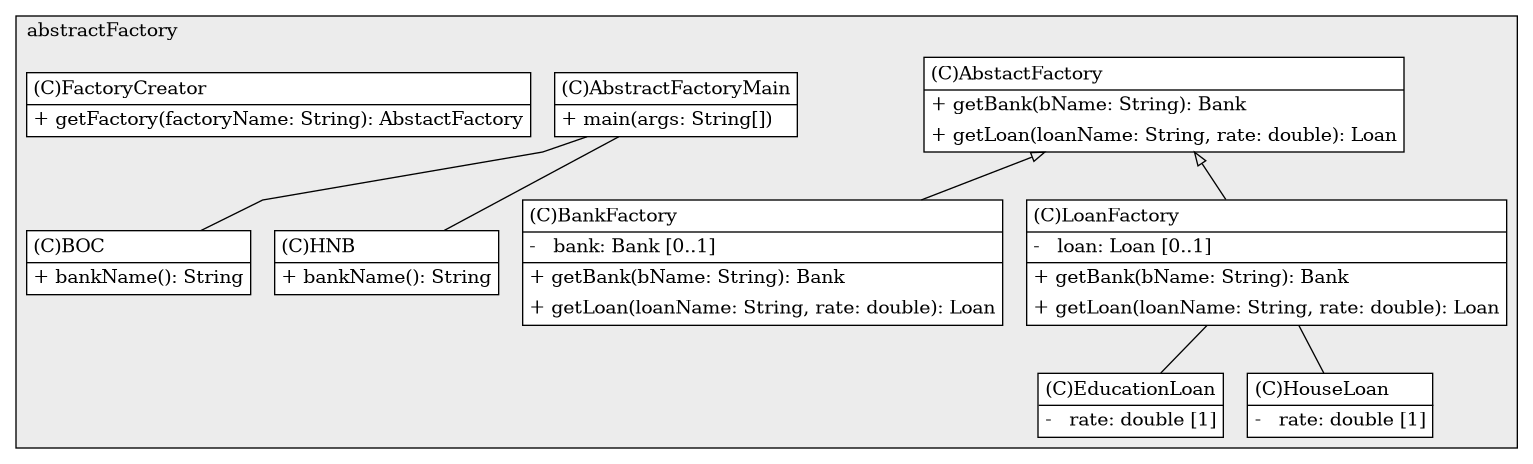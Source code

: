@startuml

/' diagram meta data start
config=StructureConfiguration;
{
  "projectClassification": {
    "searchMode": "OpenProject", // OpenProject, AllProjects
    "includedProjects": "",
    "pathEndKeywords": "*.impl",
    "isClientPath": "",
    "isClientName": "",
    "isTestPath": "",
    "isTestName": "",
    "isMappingPath": "",
    "isMappingName": "",
    "isDataAccessPath": "",
    "isDataAccessName": "",
    "isDataStructurePath": "",
    "isDataStructureName": "",
    "isInterfaceStructuresPath": "",
    "isInterfaceStructuresName": "",
    "isEntryPointPath": "",
    "isEntryPointName": "",
    "treatFinalFieldsAsMandatory": false
  },
  "graphRestriction": {
    "classPackageExcludeFilter": "",
    "classPackageIncludeFilter": "",
    "classNameExcludeFilter": "",
    "classNameIncludeFilter": "",
    "methodNameExcludeFilter": "",
    "methodNameIncludeFilter": "",
    "removeByInheritance": "", // inheritance/annotation based filtering is done in a second step
    "removeByAnnotation": "",
    "removeByClassPackage": "", // cleanup the graph after inheritance/annotation based filtering is done
    "removeByClassName": "",
    "cutMappings": false,
    "cutEnum": true,
    "cutTests": true,
    "cutClient": true,
    "cutDataAccess": true,
    "cutInterfaceStructures": true,
    "cutDataStructures": true,
    "cutGetterAndSetter": true,
    "cutConstructors": true
  },
  "graphTraversal": {
    "forwardDepth": 3,
    "backwardDepth": 3,
    "classPackageExcludeFilter": "",
    "classPackageIncludeFilter": "",
    "classNameExcludeFilter": "",
    "classNameIncludeFilter": "",
    "methodNameExcludeFilter": "",
    "methodNameIncludeFilter": "",
    "hideMappings": false,
    "hideDataStructures": false,
    "hidePrivateMethods": true,
    "hideInterfaceCalls": true, // indirection: implementation -> interface (is hidden) -> implementation
    "onlyShowApplicationEntryPoints": false, // root node is included
    "useMethodCallsForStructureDiagram": "ForwardOnly" // ForwardOnly, BothDirections, No
  },
  "details": {
    "aggregation": "GroupByClass", // ByClass, GroupByClass, None
    "showClassGenericTypes": true,
    "showMethods": true,
    "showMethodParameterNames": true,
    "showMethodParameterTypes": true,
    "showMethodReturnType": true,
    "showPackageLevels": 2,
    "showDetailedClassStructure": true
  },
  "rootClass": "abstractFactory.AbstractFactoryMain",
  "extensionCallbackMethod": "" // qualified.class.name#methodName - signature: public static String method(String)
}
diagram meta data end '/



digraph g {
    rankdir="TB"
    splines=polyline
    

'nodes 
subgraph cluster_1934373240 { 
   	label=abstractFactory
	labeljust=l
	fillcolor="#ececec"
	style=filled
   
   AbstactFactory1934373240[
	label=<<TABLE BORDER="1" CELLBORDER="0" CELLPADDING="4" CELLSPACING="0">
<TR><TD ALIGN="LEFT" >(C)AbstactFactory</TD></TR>
<HR/>
<TR><TD ALIGN="LEFT" >+ getBank(bName: String): Bank</TD></TR>
<TR><TD ALIGN="LEFT" >+ getLoan(loanName: String, rate: double): Loan</TD></TR>
</TABLE>>
	style=filled
	margin=0
	shape=plaintext
	fillcolor="#FFFFFF"
];

AbstractFactoryMain1934373240[
	label=<<TABLE BORDER="1" CELLBORDER="0" CELLPADDING="4" CELLSPACING="0">
<TR><TD ALIGN="LEFT" >(C)AbstractFactoryMain</TD></TR>
<HR/>
<TR><TD ALIGN="LEFT" >+ main(args: String[])</TD></TR>
</TABLE>>
	style=filled
	margin=0
	shape=plaintext
	fillcolor="#FFFFFF"
];

BOC1934373240[
	label=<<TABLE BORDER="1" CELLBORDER="0" CELLPADDING="4" CELLSPACING="0">
<TR><TD ALIGN="LEFT" >(C)BOC</TD></TR>
<HR/>
<TR><TD ALIGN="LEFT" >+ bankName(): String</TD></TR>
</TABLE>>
	style=filled
	margin=0
	shape=plaintext
	fillcolor="#FFFFFF"
];

BankFactory1934373240[
	label=<<TABLE BORDER="1" CELLBORDER="0" CELLPADDING="4" CELLSPACING="0">
<TR><TD ALIGN="LEFT" >(C)BankFactory</TD></TR>
<HR/>
<TR><TD ALIGN="LEFT" >-   bank: Bank [0..1]</TD></TR>
<HR/>
<TR><TD ALIGN="LEFT" >+ getBank(bName: String): Bank</TD></TR>
<TR><TD ALIGN="LEFT" >+ getLoan(loanName: String, rate: double): Loan</TD></TR>
</TABLE>>
	style=filled
	margin=0
	shape=plaintext
	fillcolor="#FFFFFF"
];

EducationLoan1934373240[
	label=<<TABLE BORDER="1" CELLBORDER="0" CELLPADDING="4" CELLSPACING="0">
<TR><TD ALIGN="LEFT" >(C)EducationLoan</TD></TR>
<HR/>
<TR><TD ALIGN="LEFT" >-   rate: double [1]</TD></TR>
</TABLE>>
	style=filled
	margin=0
	shape=plaintext
	fillcolor="#FFFFFF"
];

FactoryCreator1934373240[
	label=<<TABLE BORDER="1" CELLBORDER="0" CELLPADDING="4" CELLSPACING="0">
<TR><TD ALIGN="LEFT" >(C)FactoryCreator</TD></TR>
<HR/>
<TR><TD ALIGN="LEFT" >+ getFactory(factoryName: String): AbstactFactory</TD></TR>
</TABLE>>
	style=filled
	margin=0
	shape=plaintext
	fillcolor="#FFFFFF"
];

HNB1934373240[
	label=<<TABLE BORDER="1" CELLBORDER="0" CELLPADDING="4" CELLSPACING="0">
<TR><TD ALIGN="LEFT" >(C)HNB</TD></TR>
<HR/>
<TR><TD ALIGN="LEFT" >+ bankName(): String</TD></TR>
</TABLE>>
	style=filled
	margin=0
	shape=plaintext
	fillcolor="#FFFFFF"
];

HouseLoan1934373240[
	label=<<TABLE BORDER="1" CELLBORDER="0" CELLPADDING="4" CELLSPACING="0">
<TR><TD ALIGN="LEFT" >(C)HouseLoan</TD></TR>
<HR/>
<TR><TD ALIGN="LEFT" >-   rate: double [1]</TD></TR>
</TABLE>>
	style=filled
	margin=0
	shape=plaintext
	fillcolor="#FFFFFF"
];

LoanFactory1934373240[
	label=<<TABLE BORDER="1" CELLBORDER="0" CELLPADDING="4" CELLSPACING="0">
<TR><TD ALIGN="LEFT" >(C)LoanFactory</TD></TR>
<HR/>
<TR><TD ALIGN="LEFT" >-   loan: Loan [0..1]</TD></TR>
<HR/>
<TR><TD ALIGN="LEFT" >+ getBank(bName: String): Bank</TD></TR>
<TR><TD ALIGN="LEFT" >+ getLoan(loanName: String, rate: double): Loan</TD></TR>
</TABLE>>
	style=filled
	margin=0
	shape=plaintext
	fillcolor="#FFFFFF"
];
} 

'edges    
AbstactFactory1934373240 -> BankFactory1934373240[arrowhead=none, arrowtail=empty, dir=both];
AbstactFactory1934373240 -> LoanFactory1934373240[arrowhead=none, arrowtail=empty, dir=both];
AbstractFactoryMain1934373240 -> BOC1934373240[arrowhead=none];
AbstractFactoryMain1934373240 -> HNB1934373240[arrowhead=none];
LoanFactory1934373240 -> EducationLoan1934373240[arrowhead=none];
LoanFactory1934373240 -> HouseLoan1934373240[arrowhead=none];
    
}
@enduml